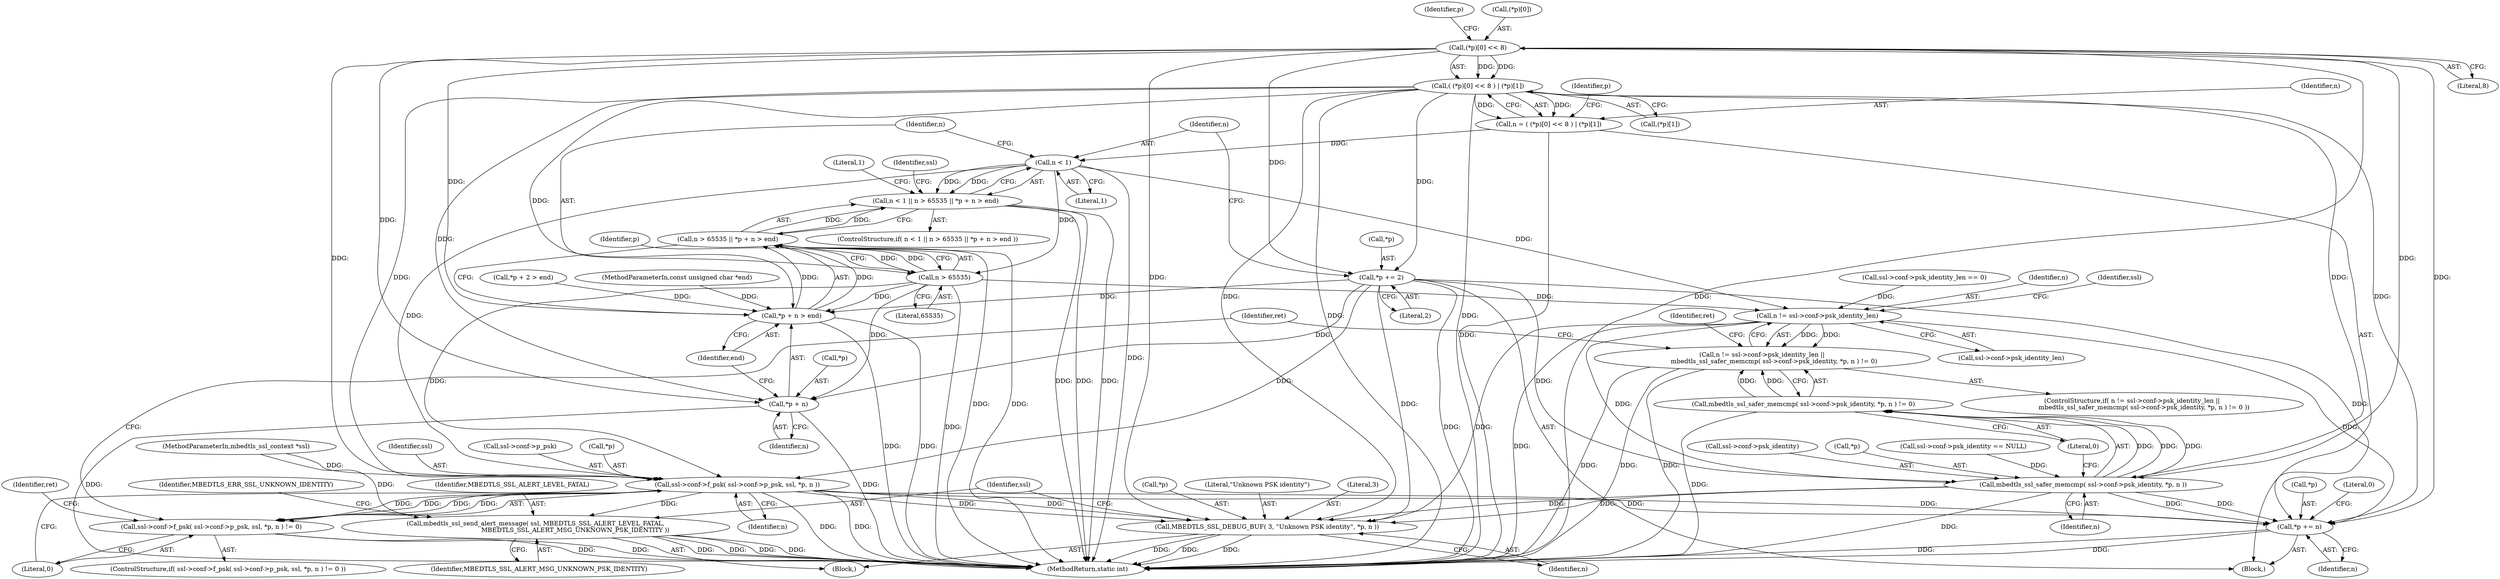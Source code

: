 digraph "1_mbedtls_83c9f495ffe70c7dd280b41fdfd4881485a3bc28@array" {
"1000173" [label="(Call,( (*p)[0] << 8 ) | (*p)[1])"];
"1000174" [label="(Call,(*p)[0] << 8)"];
"1000171" [label="(Call,n = ( (*p)[0] << 8 ) | (*p)[1])"];
"1000190" [label="(Call,n < 1)"];
"1000189" [label="(Call,n < 1 || n > 65535 || *p + n > end)"];
"1000194" [label="(Call,n > 65535)"];
"1000193" [label="(Call,n > 65535 || *p + n > end)"];
"1000197" [label="(Call,*p + n > end)"];
"1000198" [label="(Call,*p + n)"];
"1000220" [label="(Call,ssl->conf->f_psk( ssl->conf->p_psk, ssl, *p, n ))"];
"1000219" [label="(Call,ssl->conf->f_psk( ssl->conf->p_psk, ssl, *p, n ) != 0)"];
"1000265" [label="(Call,MBEDTLS_SSL_DEBUG_BUF( 3, \"Unknown PSK identity\", *p, n ))"];
"1000271" [label="(Call,mbedtls_ssl_send_alert_message( ssl, MBEDTLS_SSL_ALERT_LEVEL_FATAL,\n                                        MBEDTLS_SSL_ALERT_MSG_UNKNOWN_PSK_IDENTITY ))"];
"1000277" [label="(Call,*p += n)"];
"1000238" [label="(Call,n != ssl->conf->psk_identity_len)"];
"1000237" [label="(Call,n != ssl->conf->psk_identity_len ||\n            mbedtls_ssl_safer_memcmp( ssl->conf->psk_identity, *p, n ) != 0)"];
"1000246" [label="(Call,mbedtls_ssl_safer_memcmp( ssl->conf->psk_identity, *p, n ))"];
"1000245" [label="(Call,mbedtls_ssl_safer_memcmp( ssl->conf->psk_identity, *p, n ) != 0)"];
"1000184" [label="(Call,*p += 2)"];
"1000249" [label="(Identifier,ssl)"];
"1000226" [label="(Identifier,ssl)"];
"1000268" [label="(Call,*p)"];
"1000189" [label="(Call,n < 1 || n > 65535 || *p + n > end)"];
"1000265" [label="(Call,MBEDTLS_SSL_DEBUG_BUF( 3, \"Unknown PSK identity\", *p, n ))"];
"1000130" [label="(Call,ssl->conf->psk_identity == NULL)"];
"1000184" [label="(Call,*p += 2)"];
"1000274" [label="(Identifier,MBEDTLS_SSL_ALERT_MSG_UNKNOWN_PSK_IDENTITY)"];
"1000283" [label="(MethodReturn,static int)"];
"1000277" [label="(Call,*p += n)"];
"1000247" [label="(Call,ssl->conf->psk_identity)"];
"1000220" [label="(Call,ssl->conf->f_psk( ssl->conf->p_psk, ssl, *p, n ))"];
"1000138" [label="(Call,ssl->conf->psk_identity_len == 0)"];
"1000219" [label="(Call,ssl->conf->f_psk( ssl->conf->p_psk, ssl, *p, n ) != 0)"];
"1000106" [label="(Block,)"];
"1000182" [label="(Identifier,p)"];
"1000199" [label="(Call,*p)"];
"1000179" [label="(Literal,8)"];
"1000267" [label="(Literal,\"Unknown PSK identity\")"];
"1000221" [label="(Call,ssl->conf->p_psk)"];
"1000232" [label="(Identifier,ret)"];
"1000197" [label="(Call,*p + n > end)"];
"1000264" [label="(Block,)"];
"1000278" [label="(Call,*p)"];
"1000237" [label="(Call,n != ssl->conf->psk_identity_len ||\n            mbedtls_ssl_safer_memcmp( ssl->conf->psk_identity, *p, n ) != 0)"];
"1000180" [label="(Call,(*p)[1])"];
"1000194" [label="(Call,n > 65535)"];
"1000196" [label="(Literal,65535)"];
"1000266" [label="(Literal,3)"];
"1000270" [label="(Identifier,n)"];
"1000205" [label="(Literal,1)"];
"1000174" [label="(Call,(*p)[0] << 8)"];
"1000240" [label="(Call,ssl->conf->psk_identity_len)"];
"1000236" [label="(ControlStructure,if( n != ssl->conf->psk_identity_len ||\n            mbedtls_ssl_safer_memcmp( ssl->conf->psk_identity, *p, n ) != 0 ))"];
"1000213" [label="(Identifier,ssl)"];
"1000258" [label="(Identifier,ret)"];
"1000193" [label="(Call,n > 65535 || *p + n > end)"];
"1000276" [label="(Identifier,MBEDTLS_ERR_SSL_UNKNOWN_IDENTITY)"];
"1000230" [label="(Literal,0)"];
"1000255" [label="(Literal,0)"];
"1000173" [label="(Call,( (*p)[0] << 8 ) | (*p)[1])"];
"1000191" [label="(Identifier,n)"];
"1000190" [label="(Call,n < 1)"];
"1000254" [label="(Identifier,n)"];
"1000186" [label="(Identifier,p)"];
"1000262" [label="(Identifier,ret)"];
"1000187" [label="(Literal,2)"];
"1000272" [label="(Identifier,ssl)"];
"1000227" [label="(Call,*p)"];
"1000200" [label="(Identifier,p)"];
"1000159" [label="(Call,*p + 2 > end)"];
"1000282" [label="(Literal,0)"];
"1000246" [label="(Call,mbedtls_ssl_safer_memcmp( ssl->conf->psk_identity, *p, n ))"];
"1000238" [label="(Call,n != ssl->conf->psk_identity_len)"];
"1000175" [label="(Call,(*p)[0])"];
"1000198" [label="(Call,*p + n)"];
"1000172" [label="(Identifier,n)"];
"1000192" [label="(Literal,1)"];
"1000239" [label="(Identifier,n)"];
"1000195" [label="(Identifier,n)"];
"1000273" [label="(Identifier,MBEDTLS_SSL_ALERT_LEVEL_FATAL)"];
"1000280" [label="(Identifier,n)"];
"1000218" [label="(ControlStructure,if( ssl->conf->f_psk( ssl->conf->p_psk, ssl, *p, n ) != 0 ))"];
"1000185" [label="(Call,*p)"];
"1000201" [label="(Identifier,n)"];
"1000271" [label="(Call,mbedtls_ssl_send_alert_message( ssl, MBEDTLS_SSL_ALERT_LEVEL_FATAL,\n                                        MBEDTLS_SSL_ALERT_MSG_UNKNOWN_PSK_IDENTITY ))"];
"1000245" [label="(Call,mbedtls_ssl_safer_memcmp( ssl->conf->psk_identity, *p, n ) != 0)"];
"1000252" [label="(Call,*p)"];
"1000171" [label="(Call,n = ( (*p)[0] << 8 ) | (*p)[1])"];
"1000202" [label="(Identifier,end)"];
"1000103" [label="(MethodParameterIn,mbedtls_ssl_context *ssl)"];
"1000229" [label="(Identifier,n)"];
"1000105" [label="(MethodParameterIn,const unsigned char *end)"];
"1000188" [label="(ControlStructure,if( n < 1 || n > 65535 || *p + n > end ))"];
"1000173" -> "1000171"  [label="AST: "];
"1000173" -> "1000180"  [label="CFG: "];
"1000174" -> "1000173"  [label="AST: "];
"1000180" -> "1000173"  [label="AST: "];
"1000171" -> "1000173"  [label="CFG: "];
"1000173" -> "1000283"  [label="DDG: "];
"1000173" -> "1000283"  [label="DDG: "];
"1000173" -> "1000171"  [label="DDG: "];
"1000173" -> "1000171"  [label="DDG: "];
"1000174" -> "1000173"  [label="DDG: "];
"1000174" -> "1000173"  [label="DDG: "];
"1000173" -> "1000184"  [label="DDG: "];
"1000173" -> "1000197"  [label="DDG: "];
"1000173" -> "1000198"  [label="DDG: "];
"1000173" -> "1000220"  [label="DDG: "];
"1000173" -> "1000246"  [label="DDG: "];
"1000173" -> "1000265"  [label="DDG: "];
"1000173" -> "1000277"  [label="DDG: "];
"1000174" -> "1000179"  [label="CFG: "];
"1000175" -> "1000174"  [label="AST: "];
"1000179" -> "1000174"  [label="AST: "];
"1000182" -> "1000174"  [label="CFG: "];
"1000174" -> "1000283"  [label="DDG: "];
"1000174" -> "1000184"  [label="DDG: "];
"1000174" -> "1000197"  [label="DDG: "];
"1000174" -> "1000198"  [label="DDG: "];
"1000174" -> "1000220"  [label="DDG: "];
"1000174" -> "1000246"  [label="DDG: "];
"1000174" -> "1000265"  [label="DDG: "];
"1000174" -> "1000277"  [label="DDG: "];
"1000171" -> "1000106"  [label="AST: "];
"1000172" -> "1000171"  [label="AST: "];
"1000186" -> "1000171"  [label="CFG: "];
"1000171" -> "1000283"  [label="DDG: "];
"1000171" -> "1000190"  [label="DDG: "];
"1000190" -> "1000189"  [label="AST: "];
"1000190" -> "1000192"  [label="CFG: "];
"1000191" -> "1000190"  [label="AST: "];
"1000192" -> "1000190"  [label="AST: "];
"1000195" -> "1000190"  [label="CFG: "];
"1000189" -> "1000190"  [label="CFG: "];
"1000190" -> "1000283"  [label="DDG: "];
"1000190" -> "1000189"  [label="DDG: "];
"1000190" -> "1000189"  [label="DDG: "];
"1000190" -> "1000194"  [label="DDG: "];
"1000190" -> "1000220"  [label="DDG: "];
"1000190" -> "1000238"  [label="DDG: "];
"1000189" -> "1000188"  [label="AST: "];
"1000189" -> "1000193"  [label="CFG: "];
"1000193" -> "1000189"  [label="AST: "];
"1000205" -> "1000189"  [label="CFG: "];
"1000213" -> "1000189"  [label="CFG: "];
"1000189" -> "1000283"  [label="DDG: "];
"1000189" -> "1000283"  [label="DDG: "];
"1000189" -> "1000283"  [label="DDG: "];
"1000193" -> "1000189"  [label="DDG: "];
"1000193" -> "1000189"  [label="DDG: "];
"1000194" -> "1000193"  [label="AST: "];
"1000194" -> "1000196"  [label="CFG: "];
"1000195" -> "1000194"  [label="AST: "];
"1000196" -> "1000194"  [label="AST: "];
"1000200" -> "1000194"  [label="CFG: "];
"1000193" -> "1000194"  [label="CFG: "];
"1000194" -> "1000283"  [label="DDG: "];
"1000194" -> "1000193"  [label="DDG: "];
"1000194" -> "1000193"  [label="DDG: "];
"1000194" -> "1000197"  [label="DDG: "];
"1000194" -> "1000198"  [label="DDG: "];
"1000194" -> "1000220"  [label="DDG: "];
"1000194" -> "1000238"  [label="DDG: "];
"1000193" -> "1000197"  [label="CFG: "];
"1000197" -> "1000193"  [label="AST: "];
"1000193" -> "1000283"  [label="DDG: "];
"1000193" -> "1000283"  [label="DDG: "];
"1000197" -> "1000193"  [label="DDG: "];
"1000197" -> "1000193"  [label="DDG: "];
"1000197" -> "1000202"  [label="CFG: "];
"1000198" -> "1000197"  [label="AST: "];
"1000202" -> "1000197"  [label="AST: "];
"1000197" -> "1000283"  [label="DDG: "];
"1000197" -> "1000283"  [label="DDG: "];
"1000184" -> "1000197"  [label="DDG: "];
"1000159" -> "1000197"  [label="DDG: "];
"1000105" -> "1000197"  [label="DDG: "];
"1000198" -> "1000201"  [label="CFG: "];
"1000199" -> "1000198"  [label="AST: "];
"1000201" -> "1000198"  [label="AST: "];
"1000202" -> "1000198"  [label="CFG: "];
"1000198" -> "1000283"  [label="DDG: "];
"1000198" -> "1000283"  [label="DDG: "];
"1000184" -> "1000198"  [label="DDG: "];
"1000220" -> "1000219"  [label="AST: "];
"1000220" -> "1000229"  [label="CFG: "];
"1000221" -> "1000220"  [label="AST: "];
"1000226" -> "1000220"  [label="AST: "];
"1000227" -> "1000220"  [label="AST: "];
"1000229" -> "1000220"  [label="AST: "];
"1000230" -> "1000220"  [label="CFG: "];
"1000220" -> "1000283"  [label="DDG: "];
"1000220" -> "1000283"  [label="DDG: "];
"1000220" -> "1000219"  [label="DDG: "];
"1000220" -> "1000219"  [label="DDG: "];
"1000220" -> "1000219"  [label="DDG: "];
"1000220" -> "1000219"  [label="DDG: "];
"1000103" -> "1000220"  [label="DDG: "];
"1000184" -> "1000220"  [label="DDG: "];
"1000220" -> "1000265"  [label="DDG: "];
"1000220" -> "1000265"  [label="DDG: "];
"1000220" -> "1000271"  [label="DDG: "];
"1000220" -> "1000277"  [label="DDG: "];
"1000220" -> "1000277"  [label="DDG: "];
"1000219" -> "1000218"  [label="AST: "];
"1000219" -> "1000230"  [label="CFG: "];
"1000230" -> "1000219"  [label="AST: "];
"1000232" -> "1000219"  [label="CFG: "];
"1000262" -> "1000219"  [label="CFG: "];
"1000219" -> "1000283"  [label="DDG: "];
"1000219" -> "1000283"  [label="DDG: "];
"1000265" -> "1000264"  [label="AST: "];
"1000265" -> "1000270"  [label="CFG: "];
"1000266" -> "1000265"  [label="AST: "];
"1000267" -> "1000265"  [label="AST: "];
"1000268" -> "1000265"  [label="AST: "];
"1000270" -> "1000265"  [label="AST: "];
"1000272" -> "1000265"  [label="CFG: "];
"1000265" -> "1000283"  [label="DDG: "];
"1000265" -> "1000283"  [label="DDG: "];
"1000265" -> "1000283"  [label="DDG: "];
"1000184" -> "1000265"  [label="DDG: "];
"1000246" -> "1000265"  [label="DDG: "];
"1000246" -> "1000265"  [label="DDG: "];
"1000238" -> "1000265"  [label="DDG: "];
"1000271" -> "1000264"  [label="AST: "];
"1000271" -> "1000274"  [label="CFG: "];
"1000272" -> "1000271"  [label="AST: "];
"1000273" -> "1000271"  [label="AST: "];
"1000274" -> "1000271"  [label="AST: "];
"1000276" -> "1000271"  [label="CFG: "];
"1000271" -> "1000283"  [label="DDG: "];
"1000271" -> "1000283"  [label="DDG: "];
"1000271" -> "1000283"  [label="DDG: "];
"1000271" -> "1000283"  [label="DDG: "];
"1000103" -> "1000271"  [label="DDG: "];
"1000277" -> "1000106"  [label="AST: "];
"1000277" -> "1000280"  [label="CFG: "];
"1000278" -> "1000277"  [label="AST: "];
"1000280" -> "1000277"  [label="AST: "];
"1000282" -> "1000277"  [label="CFG: "];
"1000277" -> "1000283"  [label="DDG: "];
"1000277" -> "1000283"  [label="DDG: "];
"1000238" -> "1000277"  [label="DDG: "];
"1000246" -> "1000277"  [label="DDG: "];
"1000246" -> "1000277"  [label="DDG: "];
"1000184" -> "1000277"  [label="DDG: "];
"1000238" -> "1000237"  [label="AST: "];
"1000238" -> "1000240"  [label="CFG: "];
"1000239" -> "1000238"  [label="AST: "];
"1000240" -> "1000238"  [label="AST: "];
"1000249" -> "1000238"  [label="CFG: "];
"1000237" -> "1000238"  [label="CFG: "];
"1000238" -> "1000283"  [label="DDG: "];
"1000238" -> "1000237"  [label="DDG: "];
"1000238" -> "1000237"  [label="DDG: "];
"1000138" -> "1000238"  [label="DDG: "];
"1000238" -> "1000246"  [label="DDG: "];
"1000237" -> "1000236"  [label="AST: "];
"1000237" -> "1000245"  [label="CFG: "];
"1000245" -> "1000237"  [label="AST: "];
"1000258" -> "1000237"  [label="CFG: "];
"1000262" -> "1000237"  [label="CFG: "];
"1000237" -> "1000283"  [label="DDG: "];
"1000237" -> "1000283"  [label="DDG: "];
"1000237" -> "1000283"  [label="DDG: "];
"1000245" -> "1000237"  [label="DDG: "];
"1000245" -> "1000237"  [label="DDG: "];
"1000246" -> "1000245"  [label="AST: "];
"1000246" -> "1000254"  [label="CFG: "];
"1000247" -> "1000246"  [label="AST: "];
"1000252" -> "1000246"  [label="AST: "];
"1000254" -> "1000246"  [label="AST: "];
"1000255" -> "1000246"  [label="CFG: "];
"1000246" -> "1000283"  [label="DDG: "];
"1000246" -> "1000245"  [label="DDG: "];
"1000246" -> "1000245"  [label="DDG: "];
"1000246" -> "1000245"  [label="DDG: "];
"1000130" -> "1000246"  [label="DDG: "];
"1000184" -> "1000246"  [label="DDG: "];
"1000245" -> "1000255"  [label="CFG: "];
"1000255" -> "1000245"  [label="AST: "];
"1000245" -> "1000283"  [label="DDG: "];
"1000184" -> "1000106"  [label="AST: "];
"1000184" -> "1000187"  [label="CFG: "];
"1000185" -> "1000184"  [label="AST: "];
"1000187" -> "1000184"  [label="AST: "];
"1000191" -> "1000184"  [label="CFG: "];
"1000184" -> "1000283"  [label="DDG: "];
}
